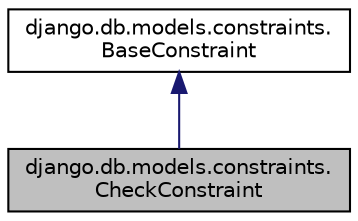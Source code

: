 digraph "django.db.models.constraints.CheckConstraint"
{
 // LATEX_PDF_SIZE
  edge [fontname="Helvetica",fontsize="10",labelfontname="Helvetica",labelfontsize="10"];
  node [fontname="Helvetica",fontsize="10",shape=record];
  Node1 [label="django.db.models.constraints.\lCheckConstraint",height=0.2,width=0.4,color="black", fillcolor="grey75", style="filled", fontcolor="black",tooltip=" "];
  Node2 -> Node1 [dir="back",color="midnightblue",fontsize="10",style="solid",fontname="Helvetica"];
  Node2 [label="django.db.models.constraints.\lBaseConstraint",height=0.2,width=0.4,color="black", fillcolor="white", style="filled",URL="$classdjango_1_1db_1_1models_1_1constraints_1_1_base_constraint.html",tooltip=" "];
}
